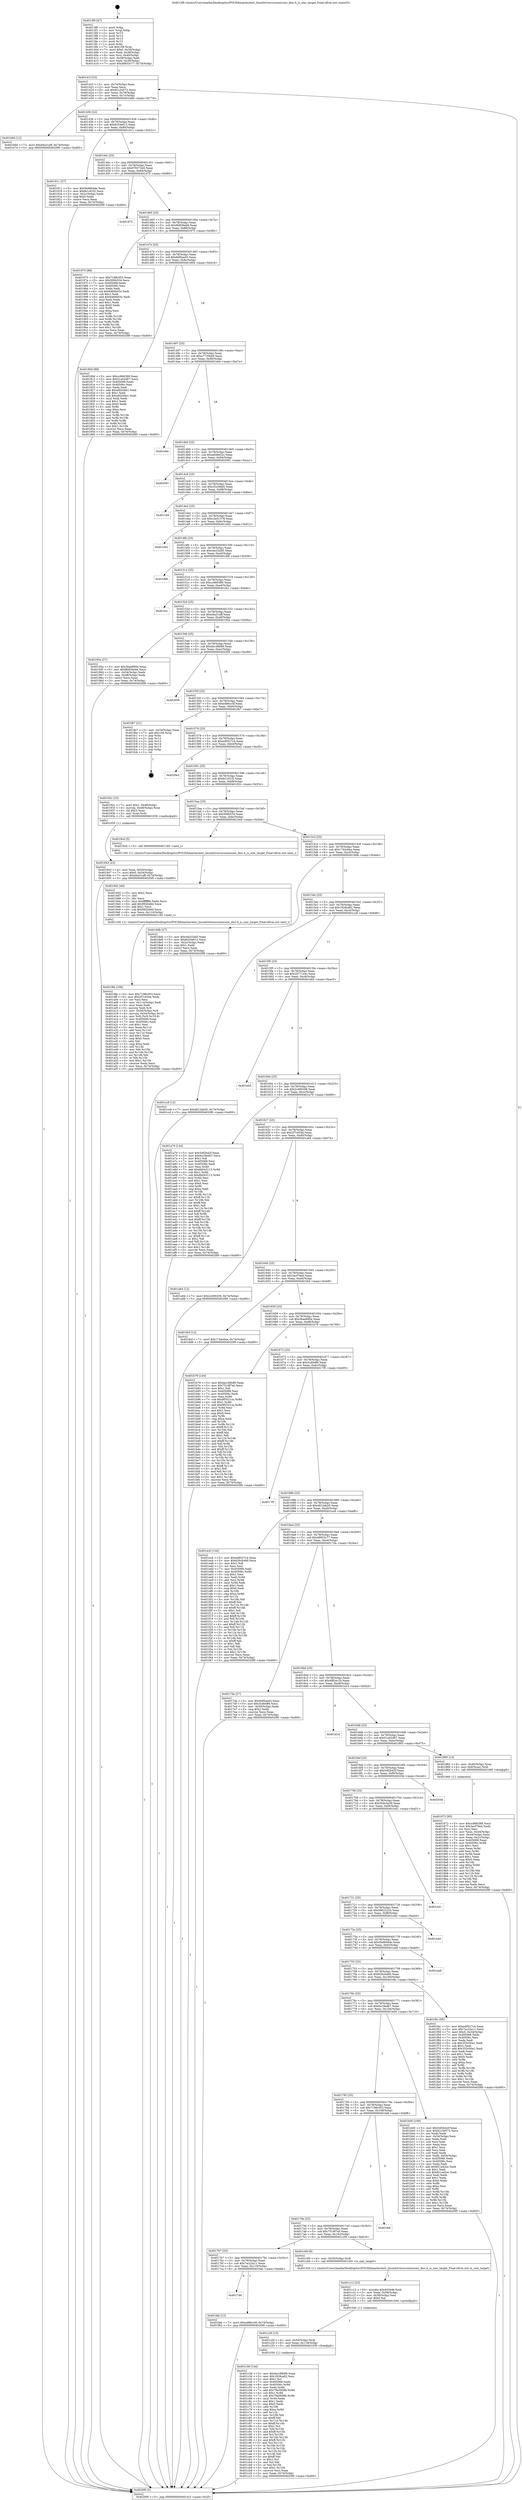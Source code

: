 digraph "0x4013f0" {
  label = "0x4013f0 (/mnt/c/Users/mathe/Desktop/tcc/POCII/binaries/extr_linuxdriversscsisnicsnic_disc.h_is_snic_target_Final-ollvm.out::main(0))"
  labelloc = "t"
  node[shape=record]

  Entry [label="",width=0.3,height=0.3,shape=circle,fillcolor=black,style=filled]
  "0x40141f" [label="{
     0x40141f [23]\l
     | [instrs]\l
     &nbsp;&nbsp;0x40141f \<+3\>: mov -0x74(%rbp),%eax\l
     &nbsp;&nbsp;0x401422 \<+2\>: mov %eax,%ecx\l
     &nbsp;&nbsp;0x401424 \<+6\>: sub $0x81c3d572,%ecx\l
     &nbsp;&nbsp;0x40142a \<+3\>: mov %eax,-0x78(%rbp)\l
     &nbsp;&nbsp;0x40142d \<+3\>: mov %ecx,-0x7c(%rbp)\l
     &nbsp;&nbsp;0x401430 \<+6\>: je 0000000000401b6d \<main+0x77d\>\l
  }"]
  "0x401b6d" [label="{
     0x401b6d [12]\l
     | [instrs]\l
     &nbsp;&nbsp;0x401b6d \<+7\>: movl $0xd4a31aff,-0x74(%rbp)\l
     &nbsp;&nbsp;0x401b74 \<+5\>: jmp 00000000004020f0 \<main+0xd00\>\l
  }"]
  "0x401436" [label="{
     0x401436 [22]\l
     | [instrs]\l
     &nbsp;&nbsp;0x401436 \<+5\>: jmp 000000000040143b \<main+0x4b\>\l
     &nbsp;&nbsp;0x40143b \<+3\>: mov -0x78(%rbp),%eax\l
     &nbsp;&nbsp;0x40143e \<+5\>: sub $0x8c53e613,%eax\l
     &nbsp;&nbsp;0x401443 \<+3\>: mov %eax,-0x80(%rbp)\l
     &nbsp;&nbsp;0x401446 \<+6\>: je 0000000000401911 \<main+0x521\>\l
  }"]
  Exit [label="",width=0.3,height=0.3,shape=circle,fillcolor=black,style=filled,peripheries=2]
  "0x401911" [label="{
     0x401911 [27]\l
     | [instrs]\l
     &nbsp;&nbsp;0x401911 \<+5\>: mov $0x5bd664de,%eax\l
     &nbsp;&nbsp;0x401916 \<+5\>: mov $0xfe1c91f2,%ecx\l
     &nbsp;&nbsp;0x40191b \<+3\>: mov -0x2c(%rbp),%edx\l
     &nbsp;&nbsp;0x40191e \<+3\>: cmp $0x0,%edx\l
     &nbsp;&nbsp;0x401921 \<+3\>: cmove %ecx,%eax\l
     &nbsp;&nbsp;0x401924 \<+3\>: mov %eax,-0x74(%rbp)\l
     &nbsp;&nbsp;0x401927 \<+5\>: jmp 00000000004020f0 \<main+0xd00\>\l
  }"]
  "0x40144c" [label="{
     0x40144c [25]\l
     | [instrs]\l
     &nbsp;&nbsp;0x40144c \<+5\>: jmp 0000000000401451 \<main+0x61\>\l
     &nbsp;&nbsp;0x401451 \<+3\>: mov -0x78(%rbp),%eax\l
     &nbsp;&nbsp;0x401454 \<+5\>: sub $0x978372e0,%eax\l
     &nbsp;&nbsp;0x401459 \<+6\>: mov %eax,-0x84(%rbp)\l
     &nbsp;&nbsp;0x40145f \<+6\>: je 0000000000401d75 \<main+0x985\>\l
  }"]
  "0x4017d0" [label="{
     0x4017d0\l
  }", style=dashed]
  "0x401d75" [label="{
     0x401d75\l
  }", style=dashed]
  "0x401465" [label="{
     0x401465 [25]\l
     | [instrs]\l
     &nbsp;&nbsp;0x401465 \<+5\>: jmp 000000000040146a \<main+0x7a\>\l
     &nbsp;&nbsp;0x40146a \<+3\>: mov -0x78(%rbp),%eax\l
     &nbsp;&nbsp;0x40146d \<+5\>: sub $0x9b836eb6,%eax\l
     &nbsp;&nbsp;0x401472 \<+6\>: mov %eax,-0x88(%rbp)\l
     &nbsp;&nbsp;0x401478 \<+6\>: je 0000000000401975 \<main+0x585\>\l
  }"]
  "0x401fab" [label="{
     0x401fab [12]\l
     | [instrs]\l
     &nbsp;&nbsp;0x401fab \<+7\>: movl $0xed86cc0f,-0x74(%rbp)\l
     &nbsp;&nbsp;0x401fb2 \<+5\>: jmp 00000000004020f0 \<main+0xd00\>\l
  }"]
  "0x401975" [label="{
     0x401975 [88]\l
     | [instrs]\l
     &nbsp;&nbsp;0x401975 \<+5\>: mov $0x7198c053,%eax\l
     &nbsp;&nbsp;0x40197a \<+5\>: mov $0x506b534,%ecx\l
     &nbsp;&nbsp;0x40197f \<+7\>: mov 0x405068,%edx\l
     &nbsp;&nbsp;0x401986 \<+7\>: mov 0x40506c,%esi\l
     &nbsp;&nbsp;0x40198d \<+2\>: mov %edx,%edi\l
     &nbsp;&nbsp;0x40198f \<+6\>: sub $0x6484b03c,%edi\l
     &nbsp;&nbsp;0x401995 \<+3\>: sub $0x1,%edi\l
     &nbsp;&nbsp;0x401998 \<+6\>: add $0x6484b03c,%edi\l
     &nbsp;&nbsp;0x40199e \<+3\>: imul %edi,%edx\l
     &nbsp;&nbsp;0x4019a1 \<+3\>: and $0x1,%edx\l
     &nbsp;&nbsp;0x4019a4 \<+3\>: cmp $0x0,%edx\l
     &nbsp;&nbsp;0x4019a7 \<+4\>: sete %r8b\l
     &nbsp;&nbsp;0x4019ab \<+3\>: cmp $0xa,%esi\l
     &nbsp;&nbsp;0x4019ae \<+4\>: setl %r9b\l
     &nbsp;&nbsp;0x4019b2 \<+3\>: mov %r8b,%r10b\l
     &nbsp;&nbsp;0x4019b5 \<+3\>: and %r9b,%r10b\l
     &nbsp;&nbsp;0x4019b8 \<+3\>: xor %r9b,%r8b\l
     &nbsp;&nbsp;0x4019bb \<+3\>: or %r8b,%r10b\l
     &nbsp;&nbsp;0x4019be \<+4\>: test $0x1,%r10b\l
     &nbsp;&nbsp;0x4019c2 \<+3\>: cmovne %ecx,%eax\l
     &nbsp;&nbsp;0x4019c5 \<+3\>: mov %eax,-0x74(%rbp)\l
     &nbsp;&nbsp;0x4019c8 \<+5\>: jmp 00000000004020f0 \<main+0xd00\>\l
  }"]
  "0x40147e" [label="{
     0x40147e [25]\l
     | [instrs]\l
     &nbsp;&nbsp;0x40147e \<+5\>: jmp 0000000000401483 \<main+0x93\>\l
     &nbsp;&nbsp;0x401483 \<+3\>: mov -0x78(%rbp),%eax\l
     &nbsp;&nbsp;0x401486 \<+5\>: sub $0x9df5aed3,%eax\l
     &nbsp;&nbsp;0x40148b \<+6\>: mov %eax,-0x8c(%rbp)\l
     &nbsp;&nbsp;0x401491 \<+6\>: je 000000000040180d \<main+0x41d\>\l
  }"]
  "0x401c38" [label="{
     0x401c38 [144]\l
     | [instrs]\l
     &nbsp;&nbsp;0x401c38 \<+5\>: mov $0xda1d9b89,%eax\l
     &nbsp;&nbsp;0x401c3d \<+5\>: mov $0x1928ca62,%esi\l
     &nbsp;&nbsp;0x401c42 \<+2\>: mov $0x1,%cl\l
     &nbsp;&nbsp;0x401c44 \<+7\>: mov 0x405068,%edx\l
     &nbsp;&nbsp;0x401c4b \<+8\>: mov 0x40506c,%r8d\l
     &nbsp;&nbsp;0x401c53 \<+3\>: mov %edx,%r9d\l
     &nbsp;&nbsp;0x401c56 \<+7\>: add $0x79a5858b,%r9d\l
     &nbsp;&nbsp;0x401c5d \<+4\>: sub $0x1,%r9d\l
     &nbsp;&nbsp;0x401c61 \<+7\>: sub $0x79a5858b,%r9d\l
     &nbsp;&nbsp;0x401c68 \<+4\>: imul %r9d,%edx\l
     &nbsp;&nbsp;0x401c6c \<+3\>: and $0x1,%edx\l
     &nbsp;&nbsp;0x401c6f \<+3\>: cmp $0x0,%edx\l
     &nbsp;&nbsp;0x401c72 \<+4\>: sete %r10b\l
     &nbsp;&nbsp;0x401c76 \<+4\>: cmp $0xa,%r8d\l
     &nbsp;&nbsp;0x401c7a \<+4\>: setl %r11b\l
     &nbsp;&nbsp;0x401c7e \<+3\>: mov %r10b,%bl\l
     &nbsp;&nbsp;0x401c81 \<+3\>: xor $0xff,%bl\l
     &nbsp;&nbsp;0x401c84 \<+3\>: mov %r11b,%r14b\l
     &nbsp;&nbsp;0x401c87 \<+4\>: xor $0xff,%r14b\l
     &nbsp;&nbsp;0x401c8b \<+3\>: xor $0x1,%cl\l
     &nbsp;&nbsp;0x401c8e \<+3\>: mov %bl,%r15b\l
     &nbsp;&nbsp;0x401c91 \<+4\>: and $0xff,%r15b\l
     &nbsp;&nbsp;0x401c95 \<+3\>: and %cl,%r10b\l
     &nbsp;&nbsp;0x401c98 \<+3\>: mov %r14b,%r12b\l
     &nbsp;&nbsp;0x401c9b \<+4\>: and $0xff,%r12b\l
     &nbsp;&nbsp;0x401c9f \<+3\>: and %cl,%r11b\l
     &nbsp;&nbsp;0x401ca2 \<+3\>: or %r10b,%r15b\l
     &nbsp;&nbsp;0x401ca5 \<+3\>: or %r11b,%r12b\l
     &nbsp;&nbsp;0x401ca8 \<+3\>: xor %r12b,%r15b\l
     &nbsp;&nbsp;0x401cab \<+3\>: or %r14b,%bl\l
     &nbsp;&nbsp;0x401cae \<+3\>: xor $0xff,%bl\l
     &nbsp;&nbsp;0x401cb1 \<+3\>: or $0x1,%cl\l
     &nbsp;&nbsp;0x401cb4 \<+2\>: and %cl,%bl\l
     &nbsp;&nbsp;0x401cb6 \<+3\>: or %bl,%r15b\l
     &nbsp;&nbsp;0x401cb9 \<+4\>: test $0x1,%r15b\l
     &nbsp;&nbsp;0x401cbd \<+3\>: cmovne %esi,%eax\l
     &nbsp;&nbsp;0x401cc0 \<+3\>: mov %eax,-0x74(%rbp)\l
     &nbsp;&nbsp;0x401cc3 \<+5\>: jmp 00000000004020f0 \<main+0xd00\>\l
  }"]
  "0x40180d" [label="{
     0x40180d [88]\l
     | [instrs]\l
     &nbsp;&nbsp;0x40180d \<+5\>: mov $0xcc866389,%eax\l
     &nbsp;&nbsp;0x401812 \<+5\>: mov $0x51a02d67,%ecx\l
     &nbsp;&nbsp;0x401817 \<+7\>: mov 0x405068,%edx\l
     &nbsp;&nbsp;0x40181e \<+7\>: mov 0x40506c,%esi\l
     &nbsp;&nbsp;0x401825 \<+2\>: mov %edx,%edi\l
     &nbsp;&nbsp;0x401827 \<+6\>: add $0xefd2d4b1,%edi\l
     &nbsp;&nbsp;0x40182d \<+3\>: sub $0x1,%edi\l
     &nbsp;&nbsp;0x401830 \<+6\>: sub $0xefd2d4b1,%edi\l
     &nbsp;&nbsp;0x401836 \<+3\>: imul %edi,%edx\l
     &nbsp;&nbsp;0x401839 \<+3\>: and $0x1,%edx\l
     &nbsp;&nbsp;0x40183c \<+3\>: cmp $0x0,%edx\l
     &nbsp;&nbsp;0x40183f \<+4\>: sete %r8b\l
     &nbsp;&nbsp;0x401843 \<+3\>: cmp $0xa,%esi\l
     &nbsp;&nbsp;0x401846 \<+4\>: setl %r9b\l
     &nbsp;&nbsp;0x40184a \<+3\>: mov %r8b,%r10b\l
     &nbsp;&nbsp;0x40184d \<+3\>: and %r9b,%r10b\l
     &nbsp;&nbsp;0x401850 \<+3\>: xor %r9b,%r8b\l
     &nbsp;&nbsp;0x401853 \<+3\>: or %r8b,%r10b\l
     &nbsp;&nbsp;0x401856 \<+4\>: test $0x1,%r10b\l
     &nbsp;&nbsp;0x40185a \<+3\>: cmovne %ecx,%eax\l
     &nbsp;&nbsp;0x40185d \<+3\>: mov %eax,-0x74(%rbp)\l
     &nbsp;&nbsp;0x401860 \<+5\>: jmp 00000000004020f0 \<main+0xd00\>\l
  }"]
  "0x401497" [label="{
     0x401497 [25]\l
     | [instrs]\l
     &nbsp;&nbsp;0x401497 \<+5\>: jmp 000000000040149c \<main+0xac\>\l
     &nbsp;&nbsp;0x40149c \<+3\>: mov -0x78(%rbp),%eax\l
     &nbsp;&nbsp;0x40149f \<+5\>: sub $0xa7735be9,%eax\l
     &nbsp;&nbsp;0x4014a4 \<+6\>: mov %eax,-0x90(%rbp)\l
     &nbsp;&nbsp;0x4014aa \<+6\>: je 0000000000401e6e \<main+0xa7e\>\l
  }"]
  "0x401c29" [label="{
     0x401c29 [15]\l
     | [instrs]\l
     &nbsp;&nbsp;0x401c29 \<+4\>: mov -0x50(%rbp),%rdi\l
     &nbsp;&nbsp;0x401c2d \<+6\>: mov %eax,-0x118(%rbp)\l
     &nbsp;&nbsp;0x401c33 \<+5\>: call 0000000000401030 \<free@plt\>\l
     | [calls]\l
     &nbsp;&nbsp;0x401030 \{1\} (unknown)\l
  }"]
  "0x401e6e" [label="{
     0x401e6e\l
  }", style=dashed]
  "0x4014b0" [label="{
     0x4014b0 [25]\l
     | [instrs]\l
     &nbsp;&nbsp;0x4014b0 \<+5\>: jmp 00000000004014b5 \<main+0xc5\>\l
     &nbsp;&nbsp;0x4014b5 \<+3\>: mov -0x78(%rbp),%eax\l
     &nbsp;&nbsp;0x4014b8 \<+5\>: sub $0xa848e52c,%eax\l
     &nbsp;&nbsp;0x4014bd \<+6\>: mov %eax,-0x94(%rbp)\l
     &nbsp;&nbsp;0x4014c3 \<+6\>: je 0000000000402091 \<main+0xca1\>\l
  }"]
  "0x401c12" [label="{
     0x401c12 [23]\l
     | [instrs]\l
     &nbsp;&nbsp;0x401c12 \<+10\>: movabs $0x4030d6,%rdi\l
     &nbsp;&nbsp;0x401c1c \<+3\>: mov %eax,-0x58(%rbp)\l
     &nbsp;&nbsp;0x401c1f \<+3\>: mov -0x58(%rbp),%esi\l
     &nbsp;&nbsp;0x401c22 \<+2\>: mov $0x0,%al\l
     &nbsp;&nbsp;0x401c24 \<+5\>: call 0000000000401040 \<printf@plt\>\l
     | [calls]\l
     &nbsp;&nbsp;0x401040 \{1\} (unknown)\l
  }"]
  "0x402091" [label="{
     0x402091\l
  }", style=dashed]
  "0x4014c9" [label="{
     0x4014c9 [25]\l
     | [instrs]\l
     &nbsp;&nbsp;0x4014c9 \<+5\>: jmp 00000000004014ce \<main+0xde\>\l
     &nbsp;&nbsp;0x4014ce \<+3\>: mov -0x78(%rbp),%eax\l
     &nbsp;&nbsp;0x4014d1 \<+5\>: sub $0xc02c9dd5,%eax\l
     &nbsp;&nbsp;0x4014d6 \<+6\>: mov %eax,-0x98(%rbp)\l
     &nbsp;&nbsp;0x4014dc \<+6\>: je 0000000000401cd4 \<main+0x8e4\>\l
  }"]
  "0x4017b7" [label="{
     0x4017b7 [25]\l
     | [instrs]\l
     &nbsp;&nbsp;0x4017b7 \<+5\>: jmp 00000000004017bc \<main+0x3cc\>\l
     &nbsp;&nbsp;0x4017bc \<+3\>: mov -0x78(%rbp),%eax\l
     &nbsp;&nbsp;0x4017bf \<+5\>: sub $0x7ac22a11,%eax\l
     &nbsp;&nbsp;0x4017c4 \<+6\>: mov %eax,-0x110(%rbp)\l
     &nbsp;&nbsp;0x4017ca \<+6\>: je 0000000000401fab \<main+0xbbb\>\l
  }"]
  "0x401cd4" [label="{
     0x401cd4\l
  }", style=dashed]
  "0x4014e2" [label="{
     0x4014e2 [25]\l
     | [instrs]\l
     &nbsp;&nbsp;0x4014e2 \<+5\>: jmp 00000000004014e7 \<main+0xf7\>\l
     &nbsp;&nbsp;0x4014e7 \<+3\>: mov -0x78(%rbp),%eax\l
     &nbsp;&nbsp;0x4014ea \<+5\>: sub $0xc2e01378,%eax\l
     &nbsp;&nbsp;0x4014ef \<+6\>: mov %eax,-0x9c(%rbp)\l
     &nbsp;&nbsp;0x4014f5 \<+6\>: je 0000000000401d02 \<main+0x912\>\l
  }"]
  "0x401c09" [label="{
     0x401c09 [9]\l
     | [instrs]\l
     &nbsp;&nbsp;0x401c09 \<+4\>: mov -0x50(%rbp),%rdi\l
     &nbsp;&nbsp;0x401c0d \<+5\>: call 00000000004013c0 \<is_snic_target\>\l
     | [calls]\l
     &nbsp;&nbsp;0x4013c0 \{1\} (/mnt/c/Users/mathe/Desktop/tcc/POCII/binaries/extr_linuxdriversscsisnicsnic_disc.h_is_snic_target_Final-ollvm.out::is_snic_target)\l
  }"]
  "0x401d02" [label="{
     0x401d02\l
  }", style=dashed]
  "0x4014fb" [label="{
     0x4014fb [25]\l
     | [instrs]\l
     &nbsp;&nbsp;0x4014fb \<+5\>: jmp 0000000000401500 \<main+0x110\>\l
     &nbsp;&nbsp;0x401500 \<+3\>: mov -0x78(%rbp),%eax\l
     &nbsp;&nbsp;0x401503 \<+5\>: sub $0xcbe32dd5,%eax\l
     &nbsp;&nbsp;0x401508 \<+6\>: mov %eax,-0xa0(%rbp)\l
     &nbsp;&nbsp;0x40150e \<+6\>: je 00000000004018f6 \<main+0x506\>\l
  }"]
  "0x40179e" [label="{
     0x40179e [25]\l
     | [instrs]\l
     &nbsp;&nbsp;0x40179e \<+5\>: jmp 00000000004017a3 \<main+0x3b3\>\l
     &nbsp;&nbsp;0x4017a3 \<+3\>: mov -0x78(%rbp),%eax\l
     &nbsp;&nbsp;0x4017a6 \<+5\>: sub $0x7519f7a0,%eax\l
     &nbsp;&nbsp;0x4017ab \<+6\>: mov %eax,-0x10c(%rbp)\l
     &nbsp;&nbsp;0x4017b1 \<+6\>: je 0000000000401c09 \<main+0x819\>\l
  }"]
  "0x4018f6" [label="{
     0x4018f6\l
  }", style=dashed]
  "0x401514" [label="{
     0x401514 [25]\l
     | [instrs]\l
     &nbsp;&nbsp;0x401514 \<+5\>: jmp 0000000000401519 \<main+0x129\>\l
     &nbsp;&nbsp;0x401519 \<+3\>: mov -0x78(%rbp),%eax\l
     &nbsp;&nbsp;0x40151c \<+5\>: sub $0xcc866389,%eax\l
     &nbsp;&nbsp;0x401521 \<+6\>: mov %eax,-0xa4(%rbp)\l
     &nbsp;&nbsp;0x401527 \<+6\>: je 0000000000401fcc \<main+0xbdc\>\l
  }"]
  "0x401fe8" [label="{
     0x401fe8\l
  }", style=dashed]
  "0x401fcc" [label="{
     0x401fcc\l
  }", style=dashed]
  "0x40152d" [label="{
     0x40152d [25]\l
     | [instrs]\l
     &nbsp;&nbsp;0x40152d \<+5\>: jmp 0000000000401532 \<main+0x142\>\l
     &nbsp;&nbsp;0x401532 \<+3\>: mov -0x78(%rbp),%eax\l
     &nbsp;&nbsp;0x401535 \<+5\>: sub $0xd4a31aff,%eax\l
     &nbsp;&nbsp;0x40153a \<+6\>: mov %eax,-0xa8(%rbp)\l
     &nbsp;&nbsp;0x401540 \<+6\>: je 000000000040195a \<main+0x56a\>\l
  }"]
  "0x401785" [label="{
     0x401785 [25]\l
     | [instrs]\l
     &nbsp;&nbsp;0x401785 \<+5\>: jmp 000000000040178a \<main+0x39a\>\l
     &nbsp;&nbsp;0x40178a \<+3\>: mov -0x78(%rbp),%eax\l
     &nbsp;&nbsp;0x40178d \<+5\>: sub $0x7198c053,%eax\l
     &nbsp;&nbsp;0x401792 \<+6\>: mov %eax,-0x108(%rbp)\l
     &nbsp;&nbsp;0x401798 \<+6\>: je 0000000000401fe8 \<main+0xbf8\>\l
  }"]
  "0x40195a" [label="{
     0x40195a [27]\l
     | [instrs]\l
     &nbsp;&nbsp;0x40195a \<+5\>: mov $0x3bae890e,%eax\l
     &nbsp;&nbsp;0x40195f \<+5\>: mov $0x9b836eb6,%ecx\l
     &nbsp;&nbsp;0x401964 \<+3\>: mov -0x54(%rbp),%edx\l
     &nbsp;&nbsp;0x401967 \<+3\>: cmp -0x48(%rbp),%edx\l
     &nbsp;&nbsp;0x40196a \<+3\>: cmovl %ecx,%eax\l
     &nbsp;&nbsp;0x40196d \<+3\>: mov %eax,-0x74(%rbp)\l
     &nbsp;&nbsp;0x401970 \<+5\>: jmp 00000000004020f0 \<main+0xd00\>\l
  }"]
  "0x401546" [label="{
     0x401546 [25]\l
     | [instrs]\l
     &nbsp;&nbsp;0x401546 \<+5\>: jmp 000000000040154b \<main+0x15b\>\l
     &nbsp;&nbsp;0x40154b \<+3\>: mov -0x78(%rbp),%eax\l
     &nbsp;&nbsp;0x40154e \<+5\>: sub $0xda1d9b89,%eax\l
     &nbsp;&nbsp;0x401553 \<+6\>: mov %eax,-0xac(%rbp)\l
     &nbsp;&nbsp;0x401559 \<+6\>: je 0000000000402056 \<main+0xc66\>\l
  }"]
  "0x401b00" [label="{
     0x401b00 [109]\l
     | [instrs]\l
     &nbsp;&nbsp;0x401b00 \<+5\>: mov $0x54f2b42f,%eax\l
     &nbsp;&nbsp;0x401b05 \<+5\>: mov $0x81c3d572,%ecx\l
     &nbsp;&nbsp;0x401b0a \<+2\>: xor %edx,%edx\l
     &nbsp;&nbsp;0x401b0c \<+3\>: mov -0x54(%rbp),%esi\l
     &nbsp;&nbsp;0x401b0f \<+2\>: mov %edx,%edi\l
     &nbsp;&nbsp;0x401b11 \<+2\>: sub %esi,%edi\l
     &nbsp;&nbsp;0x401b13 \<+2\>: mov %edx,%esi\l
     &nbsp;&nbsp;0x401b15 \<+3\>: sub $0x1,%esi\l
     &nbsp;&nbsp;0x401b18 \<+2\>: add %esi,%edi\l
     &nbsp;&nbsp;0x401b1a \<+2\>: sub %edi,%edx\l
     &nbsp;&nbsp;0x401b1c \<+3\>: mov %edx,-0x54(%rbp)\l
     &nbsp;&nbsp;0x401b1f \<+7\>: mov 0x405068,%edx\l
     &nbsp;&nbsp;0x401b26 \<+7\>: mov 0x40506c,%esi\l
     &nbsp;&nbsp;0x401b2d \<+2\>: mov %edx,%edi\l
     &nbsp;&nbsp;0x401b2f \<+6\>: add $0x821a42ec,%edi\l
     &nbsp;&nbsp;0x401b35 \<+3\>: sub $0x1,%edi\l
     &nbsp;&nbsp;0x401b38 \<+6\>: sub $0x821a42ec,%edi\l
     &nbsp;&nbsp;0x401b3e \<+3\>: imul %edi,%edx\l
     &nbsp;&nbsp;0x401b41 \<+3\>: and $0x1,%edx\l
     &nbsp;&nbsp;0x401b44 \<+3\>: cmp $0x0,%edx\l
     &nbsp;&nbsp;0x401b47 \<+4\>: sete %r8b\l
     &nbsp;&nbsp;0x401b4b \<+3\>: cmp $0xa,%esi\l
     &nbsp;&nbsp;0x401b4e \<+4\>: setl %r9b\l
     &nbsp;&nbsp;0x401b52 \<+3\>: mov %r8b,%r10b\l
     &nbsp;&nbsp;0x401b55 \<+3\>: and %r9b,%r10b\l
     &nbsp;&nbsp;0x401b58 \<+3\>: xor %r9b,%r8b\l
     &nbsp;&nbsp;0x401b5b \<+3\>: or %r8b,%r10b\l
     &nbsp;&nbsp;0x401b5e \<+4\>: test $0x1,%r10b\l
     &nbsp;&nbsp;0x401b62 \<+3\>: cmovne %ecx,%eax\l
     &nbsp;&nbsp;0x401b65 \<+3\>: mov %eax,-0x74(%rbp)\l
     &nbsp;&nbsp;0x401b68 \<+5\>: jmp 00000000004020f0 \<main+0xd00\>\l
  }"]
  "0x402056" [label="{
     0x402056\l
  }", style=dashed]
  "0x40155f" [label="{
     0x40155f [25]\l
     | [instrs]\l
     &nbsp;&nbsp;0x40155f \<+5\>: jmp 0000000000401564 \<main+0x174\>\l
     &nbsp;&nbsp;0x401564 \<+3\>: mov -0x78(%rbp),%eax\l
     &nbsp;&nbsp;0x401567 \<+5\>: sub $0xed86cc0f,%eax\l
     &nbsp;&nbsp;0x40156c \<+6\>: mov %eax,-0xb0(%rbp)\l
     &nbsp;&nbsp;0x401572 \<+6\>: je 0000000000401fb7 \<main+0xbc7\>\l
  }"]
  "0x40176c" [label="{
     0x40176c [25]\l
     | [instrs]\l
     &nbsp;&nbsp;0x40176c \<+5\>: jmp 0000000000401771 \<main+0x381\>\l
     &nbsp;&nbsp;0x401771 \<+3\>: mov -0x78(%rbp),%eax\l
     &nbsp;&nbsp;0x401774 \<+5\>: sub $0x6a19edb7,%eax\l
     &nbsp;&nbsp;0x401779 \<+6\>: mov %eax,-0x104(%rbp)\l
     &nbsp;&nbsp;0x40177f \<+6\>: je 0000000000401b00 \<main+0x710\>\l
  }"]
  "0x401fb7" [label="{
     0x401fb7 [21]\l
     | [instrs]\l
     &nbsp;&nbsp;0x401fb7 \<+3\>: mov -0x34(%rbp),%eax\l
     &nbsp;&nbsp;0x401fba \<+7\>: add $0x108,%rsp\l
     &nbsp;&nbsp;0x401fc1 \<+1\>: pop %rbx\l
     &nbsp;&nbsp;0x401fc2 \<+2\>: pop %r12\l
     &nbsp;&nbsp;0x401fc4 \<+2\>: pop %r13\l
     &nbsp;&nbsp;0x401fc6 \<+2\>: pop %r14\l
     &nbsp;&nbsp;0x401fc8 \<+2\>: pop %r15\l
     &nbsp;&nbsp;0x401fca \<+1\>: pop %rbp\l
     &nbsp;&nbsp;0x401fcb \<+1\>: ret\l
  }"]
  "0x401578" [label="{
     0x401578 [25]\l
     | [instrs]\l
     &nbsp;&nbsp;0x401578 \<+5\>: jmp 000000000040157d \<main+0x18d\>\l
     &nbsp;&nbsp;0x40157d \<+3\>: mov -0x78(%rbp),%eax\l
     &nbsp;&nbsp;0x401580 \<+5\>: sub $0xed9527c4,%eax\l
     &nbsp;&nbsp;0x401585 \<+6\>: mov %eax,-0xb4(%rbp)\l
     &nbsp;&nbsp;0x40158b \<+6\>: je 00000000004020e2 \<main+0xcf2\>\l
  }"]
  "0x401f4c" [label="{
     0x401f4c [95]\l
     | [instrs]\l
     &nbsp;&nbsp;0x401f4c \<+5\>: mov $0xed9527c4,%eax\l
     &nbsp;&nbsp;0x401f51 \<+5\>: mov $0x7ac22a11,%ecx\l
     &nbsp;&nbsp;0x401f56 \<+7\>: movl $0x0,-0x34(%rbp)\l
     &nbsp;&nbsp;0x401f5d \<+7\>: mov 0x405068,%edx\l
     &nbsp;&nbsp;0x401f64 \<+7\>: mov 0x40506c,%esi\l
     &nbsp;&nbsp;0x401f6b \<+2\>: mov %edx,%edi\l
     &nbsp;&nbsp;0x401f6d \<+6\>: sub $0x353c00a1,%edi\l
     &nbsp;&nbsp;0x401f73 \<+3\>: sub $0x1,%edi\l
     &nbsp;&nbsp;0x401f76 \<+6\>: add $0x353c00a1,%edi\l
     &nbsp;&nbsp;0x401f7c \<+3\>: imul %edi,%edx\l
     &nbsp;&nbsp;0x401f7f \<+3\>: and $0x1,%edx\l
     &nbsp;&nbsp;0x401f82 \<+3\>: cmp $0x0,%edx\l
     &nbsp;&nbsp;0x401f85 \<+4\>: sete %r8b\l
     &nbsp;&nbsp;0x401f89 \<+3\>: cmp $0xa,%esi\l
     &nbsp;&nbsp;0x401f8c \<+4\>: setl %r9b\l
     &nbsp;&nbsp;0x401f90 \<+3\>: mov %r8b,%r10b\l
     &nbsp;&nbsp;0x401f93 \<+3\>: and %r9b,%r10b\l
     &nbsp;&nbsp;0x401f96 \<+3\>: xor %r9b,%r8b\l
     &nbsp;&nbsp;0x401f99 \<+3\>: or %r8b,%r10b\l
     &nbsp;&nbsp;0x401f9c \<+4\>: test $0x1,%r10b\l
     &nbsp;&nbsp;0x401fa0 \<+3\>: cmovne %ecx,%eax\l
     &nbsp;&nbsp;0x401fa3 \<+3\>: mov %eax,-0x74(%rbp)\l
     &nbsp;&nbsp;0x401fa6 \<+5\>: jmp 00000000004020f0 \<main+0xd00\>\l
  }"]
  "0x4020e2" [label="{
     0x4020e2\l
  }", style=dashed]
  "0x401591" [label="{
     0x401591 [25]\l
     | [instrs]\l
     &nbsp;&nbsp;0x401591 \<+5\>: jmp 0000000000401596 \<main+0x1a6\>\l
     &nbsp;&nbsp;0x401596 \<+3\>: mov -0x78(%rbp),%eax\l
     &nbsp;&nbsp;0x401599 \<+5\>: sub $0xfe1c91f2,%eax\l
     &nbsp;&nbsp;0x40159e \<+6\>: mov %eax,-0xb8(%rbp)\l
     &nbsp;&nbsp;0x4015a4 \<+6\>: je 000000000040192c \<main+0x53c\>\l
  }"]
  "0x401753" [label="{
     0x401753 [25]\l
     | [instrs]\l
     &nbsp;&nbsp;0x401753 \<+5\>: jmp 0000000000401758 \<main+0x368\>\l
     &nbsp;&nbsp;0x401758 \<+3\>: mov -0x78(%rbp),%eax\l
     &nbsp;&nbsp;0x40175b \<+5\>: sub $0x626cb490,%eax\l
     &nbsp;&nbsp;0x401760 \<+6\>: mov %eax,-0x100(%rbp)\l
     &nbsp;&nbsp;0x401766 \<+6\>: je 0000000000401f4c \<main+0xb5c\>\l
  }"]
  "0x40192c" [label="{
     0x40192c [23]\l
     | [instrs]\l
     &nbsp;&nbsp;0x40192c \<+7\>: movl $0x1,-0x48(%rbp)\l
     &nbsp;&nbsp;0x401933 \<+4\>: movslq -0x48(%rbp),%rax\l
     &nbsp;&nbsp;0x401937 \<+4\>: shl $0x3,%rax\l
     &nbsp;&nbsp;0x40193b \<+3\>: mov %rax,%rdi\l
     &nbsp;&nbsp;0x40193e \<+5\>: call 0000000000401050 \<malloc@plt\>\l
     | [calls]\l
     &nbsp;&nbsp;0x401050 \{1\} (unknown)\l
  }"]
  "0x4015aa" [label="{
     0x4015aa [25]\l
     | [instrs]\l
     &nbsp;&nbsp;0x4015aa \<+5\>: jmp 00000000004015af \<main+0x1bf\>\l
     &nbsp;&nbsp;0x4015af \<+3\>: mov -0x78(%rbp),%eax\l
     &nbsp;&nbsp;0x4015b2 \<+5\>: sub $0x506b534,%eax\l
     &nbsp;&nbsp;0x4015b7 \<+6\>: mov %eax,-0xbc(%rbp)\l
     &nbsp;&nbsp;0x4015bd \<+6\>: je 00000000004019cd \<main+0x5dd\>\l
  }"]
  "0x401ea9" [label="{
     0x401ea9\l
  }", style=dashed]
  "0x4019cd" [label="{
     0x4019cd [5]\l
     | [instrs]\l
     &nbsp;&nbsp;0x4019cd \<+5\>: call 0000000000401160 \<next_i\>\l
     | [calls]\l
     &nbsp;&nbsp;0x401160 \{1\} (/mnt/c/Users/mathe/Desktop/tcc/POCII/binaries/extr_linuxdriversscsisnicsnic_disc.h_is_snic_target_Final-ollvm.out::next_i)\l
  }"]
  "0x4015c3" [label="{
     0x4015c3 [25]\l
     | [instrs]\l
     &nbsp;&nbsp;0x4015c3 \<+5\>: jmp 00000000004015c8 \<main+0x1d8\>\l
     &nbsp;&nbsp;0x4015c8 \<+3\>: mov -0x78(%rbp),%eax\l
     &nbsp;&nbsp;0x4015cb \<+5\>: sub $0x1744c6ea,%eax\l
     &nbsp;&nbsp;0x4015d0 \<+6\>: mov %eax,-0xc0(%rbp)\l
     &nbsp;&nbsp;0x4015d6 \<+6\>: je 00000000004018db \<main+0x4eb\>\l
  }"]
  "0x40173a" [label="{
     0x40173a [25]\l
     | [instrs]\l
     &nbsp;&nbsp;0x40173a \<+5\>: jmp 000000000040173f \<main+0x34f\>\l
     &nbsp;&nbsp;0x40173f \<+3\>: mov -0x78(%rbp),%eax\l
     &nbsp;&nbsp;0x401742 \<+5\>: sub $0x5bd664de,%eax\l
     &nbsp;&nbsp;0x401747 \<+6\>: mov %eax,-0xfc(%rbp)\l
     &nbsp;&nbsp;0x40174d \<+6\>: je 0000000000401ea9 \<main+0xab9\>\l
  }"]
  "0x4018db" [label="{
     0x4018db [27]\l
     | [instrs]\l
     &nbsp;&nbsp;0x4018db \<+5\>: mov $0xcbe32dd5,%eax\l
     &nbsp;&nbsp;0x4018e0 \<+5\>: mov $0x8c53e613,%ecx\l
     &nbsp;&nbsp;0x4018e5 \<+3\>: mov -0x2c(%rbp),%edx\l
     &nbsp;&nbsp;0x4018e8 \<+3\>: cmp $0x1,%edx\l
     &nbsp;&nbsp;0x4018eb \<+3\>: cmovl %ecx,%eax\l
     &nbsp;&nbsp;0x4018ee \<+3\>: mov %eax,-0x74(%rbp)\l
     &nbsp;&nbsp;0x4018f1 \<+5\>: jmp 00000000004020f0 \<main+0xd00\>\l
  }"]
  "0x4015dc" [label="{
     0x4015dc [25]\l
     | [instrs]\l
     &nbsp;&nbsp;0x4015dc \<+5\>: jmp 00000000004015e1 \<main+0x1f1\>\l
     &nbsp;&nbsp;0x4015e1 \<+3\>: mov -0x78(%rbp),%eax\l
     &nbsp;&nbsp;0x4015e4 \<+5\>: sub $0x1928ca62,%eax\l
     &nbsp;&nbsp;0x4015e9 \<+6\>: mov %eax,-0xc4(%rbp)\l
     &nbsp;&nbsp;0x4015ef \<+6\>: je 0000000000401cc8 \<main+0x8d8\>\l
  }"]
  "0x401e4d" [label="{
     0x401e4d\l
  }", style=dashed]
  "0x401cc8" [label="{
     0x401cc8 [12]\l
     | [instrs]\l
     &nbsp;&nbsp;0x401cc8 \<+7\>: movl $0x4812ab20,-0x74(%rbp)\l
     &nbsp;&nbsp;0x401ccf \<+5\>: jmp 00000000004020f0 \<main+0xd00\>\l
  }"]
  "0x4015f5" [label="{
     0x4015f5 [25]\l
     | [instrs]\l
     &nbsp;&nbsp;0x4015f5 \<+5\>: jmp 00000000004015fa \<main+0x20a\>\l
     &nbsp;&nbsp;0x4015fa \<+3\>: mov -0x78(%rbp),%eax\l
     &nbsp;&nbsp;0x4015fd \<+5\>: sub $0x20771e4c,%eax\l
     &nbsp;&nbsp;0x401602 \<+6\>: mov %eax,-0xc8(%rbp)\l
     &nbsp;&nbsp;0x401608 \<+6\>: je 0000000000401eb5 \<main+0xac5\>\l
  }"]
  "0x401721" [label="{
     0x401721 [25]\l
     | [instrs]\l
     &nbsp;&nbsp;0x401721 \<+5\>: jmp 0000000000401726 \<main+0x336\>\l
     &nbsp;&nbsp;0x401726 \<+3\>: mov -0x78(%rbp),%eax\l
     &nbsp;&nbsp;0x401729 \<+5\>: sub $0x58622224,%eax\l
     &nbsp;&nbsp;0x40172e \<+6\>: mov %eax,-0xf8(%rbp)\l
     &nbsp;&nbsp;0x401734 \<+6\>: je 0000000000401e4d \<main+0xa5d\>\l
  }"]
  "0x401eb5" [label="{
     0x401eb5\l
  }", style=dashed]
  "0x40160e" [label="{
     0x40160e [25]\l
     | [instrs]\l
     &nbsp;&nbsp;0x40160e \<+5\>: jmp 0000000000401613 \<main+0x223\>\l
     &nbsp;&nbsp;0x401613 \<+3\>: mov -0x78(%rbp),%eax\l
     &nbsp;&nbsp;0x401616 \<+5\>: sub $0x2c490206,%eax\l
     &nbsp;&nbsp;0x40161b \<+6\>: mov %eax,-0xcc(%rbp)\l
     &nbsp;&nbsp;0x401621 \<+6\>: je 0000000000401a70 \<main+0x680\>\l
  }"]
  "0x401e41" [label="{
     0x401e41\l
  }", style=dashed]
  "0x401a70" [label="{
     0x401a70 [144]\l
     | [instrs]\l
     &nbsp;&nbsp;0x401a70 \<+5\>: mov $0x54f2b42f,%eax\l
     &nbsp;&nbsp;0x401a75 \<+5\>: mov $0x6a19edb7,%ecx\l
     &nbsp;&nbsp;0x401a7a \<+2\>: mov $0x1,%dl\l
     &nbsp;&nbsp;0x401a7c \<+7\>: mov 0x405068,%esi\l
     &nbsp;&nbsp;0x401a83 \<+7\>: mov 0x40506c,%edi\l
     &nbsp;&nbsp;0x401a8a \<+3\>: mov %esi,%r8d\l
     &nbsp;&nbsp;0x401a8d \<+7\>: add $0x6b043113,%r8d\l
     &nbsp;&nbsp;0x401a94 \<+4\>: sub $0x1,%r8d\l
     &nbsp;&nbsp;0x401a98 \<+7\>: sub $0x6b043113,%r8d\l
     &nbsp;&nbsp;0x401a9f \<+4\>: imul %r8d,%esi\l
     &nbsp;&nbsp;0x401aa3 \<+3\>: and $0x1,%esi\l
     &nbsp;&nbsp;0x401aa6 \<+3\>: cmp $0x0,%esi\l
     &nbsp;&nbsp;0x401aa9 \<+4\>: sete %r9b\l
     &nbsp;&nbsp;0x401aad \<+3\>: cmp $0xa,%edi\l
     &nbsp;&nbsp;0x401ab0 \<+4\>: setl %r10b\l
     &nbsp;&nbsp;0x401ab4 \<+3\>: mov %r9b,%r11b\l
     &nbsp;&nbsp;0x401ab7 \<+4\>: xor $0xff,%r11b\l
     &nbsp;&nbsp;0x401abb \<+3\>: mov %r10b,%bl\l
     &nbsp;&nbsp;0x401abe \<+3\>: xor $0xff,%bl\l
     &nbsp;&nbsp;0x401ac1 \<+3\>: xor $0x1,%dl\l
     &nbsp;&nbsp;0x401ac4 \<+3\>: mov %r11b,%r14b\l
     &nbsp;&nbsp;0x401ac7 \<+4\>: and $0xff,%r14b\l
     &nbsp;&nbsp;0x401acb \<+3\>: and %dl,%r9b\l
     &nbsp;&nbsp;0x401ace \<+3\>: mov %bl,%r15b\l
     &nbsp;&nbsp;0x401ad1 \<+4\>: and $0xff,%r15b\l
     &nbsp;&nbsp;0x401ad5 \<+3\>: and %dl,%r10b\l
     &nbsp;&nbsp;0x401ad8 \<+3\>: or %r9b,%r14b\l
     &nbsp;&nbsp;0x401adb \<+3\>: or %r10b,%r15b\l
     &nbsp;&nbsp;0x401ade \<+3\>: xor %r15b,%r14b\l
     &nbsp;&nbsp;0x401ae1 \<+3\>: or %bl,%r11b\l
     &nbsp;&nbsp;0x401ae4 \<+4\>: xor $0xff,%r11b\l
     &nbsp;&nbsp;0x401ae8 \<+3\>: or $0x1,%dl\l
     &nbsp;&nbsp;0x401aeb \<+3\>: and %dl,%r11b\l
     &nbsp;&nbsp;0x401aee \<+3\>: or %r11b,%r14b\l
     &nbsp;&nbsp;0x401af1 \<+4\>: test $0x1,%r14b\l
     &nbsp;&nbsp;0x401af5 \<+3\>: cmovne %ecx,%eax\l
     &nbsp;&nbsp;0x401af8 \<+3\>: mov %eax,-0x74(%rbp)\l
     &nbsp;&nbsp;0x401afb \<+5\>: jmp 00000000004020f0 \<main+0xd00\>\l
  }"]
  "0x401627" [label="{
     0x401627 [25]\l
     | [instrs]\l
     &nbsp;&nbsp;0x401627 \<+5\>: jmp 000000000040162c \<main+0x23c\>\l
     &nbsp;&nbsp;0x40162c \<+3\>: mov -0x78(%rbp),%eax\l
     &nbsp;&nbsp;0x40162f \<+5\>: sub $0x2f7c4544,%eax\l
     &nbsp;&nbsp;0x401634 \<+6\>: mov %eax,-0xd0(%rbp)\l
     &nbsp;&nbsp;0x40163a \<+6\>: je 0000000000401a64 \<main+0x674\>\l
  }"]
  "0x401708" [label="{
     0x401708 [25]\l
     | [instrs]\l
     &nbsp;&nbsp;0x401708 \<+5\>: jmp 000000000040170d \<main+0x31d\>\l
     &nbsp;&nbsp;0x40170d \<+3\>: mov -0x78(%rbp),%eax\l
     &nbsp;&nbsp;0x401710 \<+5\>: sub $0x56dc4a29,%eax\l
     &nbsp;&nbsp;0x401715 \<+6\>: mov %eax,-0xf4(%rbp)\l
     &nbsp;&nbsp;0x40171b \<+6\>: je 0000000000401e41 \<main+0xa51\>\l
  }"]
  "0x401a64" [label="{
     0x401a64 [12]\l
     | [instrs]\l
     &nbsp;&nbsp;0x401a64 \<+7\>: movl $0x2c490206,-0x74(%rbp)\l
     &nbsp;&nbsp;0x401a6b \<+5\>: jmp 00000000004020f0 \<main+0xd00\>\l
  }"]
  "0x401640" [label="{
     0x401640 [25]\l
     | [instrs]\l
     &nbsp;&nbsp;0x401640 \<+5\>: jmp 0000000000401645 \<main+0x255\>\l
     &nbsp;&nbsp;0x401645 \<+3\>: mov -0x78(%rbp),%eax\l
     &nbsp;&nbsp;0x401648 \<+5\>: sub $0x3acf79ed,%eax\l
     &nbsp;&nbsp;0x40164d \<+6\>: mov %eax,-0xd4(%rbp)\l
     &nbsp;&nbsp;0x401653 \<+6\>: je 00000000004018cf \<main+0x4df\>\l
  }"]
  "0x40203d" [label="{
     0x40203d\l
  }", style=dashed]
  "0x4018cf" [label="{
     0x4018cf [12]\l
     | [instrs]\l
     &nbsp;&nbsp;0x4018cf \<+7\>: movl $0x1744c6ea,-0x74(%rbp)\l
     &nbsp;&nbsp;0x4018d6 \<+5\>: jmp 00000000004020f0 \<main+0xd00\>\l
  }"]
  "0x401659" [label="{
     0x401659 [25]\l
     | [instrs]\l
     &nbsp;&nbsp;0x401659 \<+5\>: jmp 000000000040165e \<main+0x26e\>\l
     &nbsp;&nbsp;0x40165e \<+3\>: mov -0x78(%rbp),%eax\l
     &nbsp;&nbsp;0x401661 \<+5\>: sub $0x3bae890e,%eax\l
     &nbsp;&nbsp;0x401666 \<+6\>: mov %eax,-0xd8(%rbp)\l
     &nbsp;&nbsp;0x40166c \<+6\>: je 0000000000401b79 \<main+0x789\>\l
  }"]
  "0x4019fa" [label="{
     0x4019fa [106]\l
     | [instrs]\l
     &nbsp;&nbsp;0x4019fa \<+5\>: mov $0x7198c053,%ecx\l
     &nbsp;&nbsp;0x4019ff \<+5\>: mov $0x2f7c4544,%edx\l
     &nbsp;&nbsp;0x401a04 \<+2\>: xor %esi,%esi\l
     &nbsp;&nbsp;0x401a06 \<+6\>: mov -0x114(%rbp),%edi\l
     &nbsp;&nbsp;0x401a0c \<+3\>: imul %eax,%edi\l
     &nbsp;&nbsp;0x401a0f \<+3\>: movslq %edi,%r8\l
     &nbsp;&nbsp;0x401a12 \<+4\>: mov -0x50(%rbp),%r9\l
     &nbsp;&nbsp;0x401a16 \<+4\>: movslq -0x54(%rbp),%r10\l
     &nbsp;&nbsp;0x401a1a \<+4\>: mov %r8,(%r9,%r10,8)\l
     &nbsp;&nbsp;0x401a1e \<+7\>: mov 0x405068,%eax\l
     &nbsp;&nbsp;0x401a25 \<+7\>: mov 0x40506c,%edi\l
     &nbsp;&nbsp;0x401a2c \<+3\>: sub $0x1,%esi\l
     &nbsp;&nbsp;0x401a2f \<+3\>: mov %eax,%r11d\l
     &nbsp;&nbsp;0x401a32 \<+3\>: add %esi,%r11d\l
     &nbsp;&nbsp;0x401a35 \<+4\>: imul %r11d,%eax\l
     &nbsp;&nbsp;0x401a39 \<+3\>: and $0x1,%eax\l
     &nbsp;&nbsp;0x401a3c \<+3\>: cmp $0x0,%eax\l
     &nbsp;&nbsp;0x401a3f \<+3\>: sete %bl\l
     &nbsp;&nbsp;0x401a42 \<+3\>: cmp $0xa,%edi\l
     &nbsp;&nbsp;0x401a45 \<+4\>: setl %r14b\l
     &nbsp;&nbsp;0x401a49 \<+3\>: mov %bl,%r15b\l
     &nbsp;&nbsp;0x401a4c \<+3\>: and %r14b,%r15b\l
     &nbsp;&nbsp;0x401a4f \<+3\>: xor %r14b,%bl\l
     &nbsp;&nbsp;0x401a52 \<+3\>: or %bl,%r15b\l
     &nbsp;&nbsp;0x401a55 \<+4\>: test $0x1,%r15b\l
     &nbsp;&nbsp;0x401a59 \<+3\>: cmovne %edx,%ecx\l
     &nbsp;&nbsp;0x401a5c \<+3\>: mov %ecx,-0x74(%rbp)\l
     &nbsp;&nbsp;0x401a5f \<+5\>: jmp 00000000004020f0 \<main+0xd00\>\l
  }"]
  "0x401b79" [label="{
     0x401b79 [144]\l
     | [instrs]\l
     &nbsp;&nbsp;0x401b79 \<+5\>: mov $0xda1d9b89,%eax\l
     &nbsp;&nbsp;0x401b7e \<+5\>: mov $0x7519f7a0,%ecx\l
     &nbsp;&nbsp;0x401b83 \<+2\>: mov $0x1,%dl\l
     &nbsp;&nbsp;0x401b85 \<+7\>: mov 0x405068,%esi\l
     &nbsp;&nbsp;0x401b8c \<+7\>: mov 0x40506c,%edi\l
     &nbsp;&nbsp;0x401b93 \<+3\>: mov %esi,%r8d\l
     &nbsp;&nbsp;0x401b96 \<+7\>: sub $0x9f5521ce,%r8d\l
     &nbsp;&nbsp;0x401b9d \<+4\>: sub $0x1,%r8d\l
     &nbsp;&nbsp;0x401ba1 \<+7\>: add $0x9f5521ce,%r8d\l
     &nbsp;&nbsp;0x401ba8 \<+4\>: imul %r8d,%esi\l
     &nbsp;&nbsp;0x401bac \<+3\>: and $0x1,%esi\l
     &nbsp;&nbsp;0x401baf \<+3\>: cmp $0x0,%esi\l
     &nbsp;&nbsp;0x401bb2 \<+4\>: sete %r9b\l
     &nbsp;&nbsp;0x401bb6 \<+3\>: cmp $0xa,%edi\l
     &nbsp;&nbsp;0x401bb9 \<+4\>: setl %r10b\l
     &nbsp;&nbsp;0x401bbd \<+3\>: mov %r9b,%r11b\l
     &nbsp;&nbsp;0x401bc0 \<+4\>: xor $0xff,%r11b\l
     &nbsp;&nbsp;0x401bc4 \<+3\>: mov %r10b,%bl\l
     &nbsp;&nbsp;0x401bc7 \<+3\>: xor $0xff,%bl\l
     &nbsp;&nbsp;0x401bca \<+3\>: xor $0x1,%dl\l
     &nbsp;&nbsp;0x401bcd \<+3\>: mov %r11b,%r14b\l
     &nbsp;&nbsp;0x401bd0 \<+4\>: and $0xff,%r14b\l
     &nbsp;&nbsp;0x401bd4 \<+3\>: and %dl,%r9b\l
     &nbsp;&nbsp;0x401bd7 \<+3\>: mov %bl,%r15b\l
     &nbsp;&nbsp;0x401bda \<+4\>: and $0xff,%r15b\l
     &nbsp;&nbsp;0x401bde \<+3\>: and %dl,%r10b\l
     &nbsp;&nbsp;0x401be1 \<+3\>: or %r9b,%r14b\l
     &nbsp;&nbsp;0x401be4 \<+3\>: or %r10b,%r15b\l
     &nbsp;&nbsp;0x401be7 \<+3\>: xor %r15b,%r14b\l
     &nbsp;&nbsp;0x401bea \<+3\>: or %bl,%r11b\l
     &nbsp;&nbsp;0x401bed \<+4\>: xor $0xff,%r11b\l
     &nbsp;&nbsp;0x401bf1 \<+3\>: or $0x1,%dl\l
     &nbsp;&nbsp;0x401bf4 \<+3\>: and %dl,%r11b\l
     &nbsp;&nbsp;0x401bf7 \<+3\>: or %r11b,%r14b\l
     &nbsp;&nbsp;0x401bfa \<+4\>: test $0x1,%r14b\l
     &nbsp;&nbsp;0x401bfe \<+3\>: cmovne %ecx,%eax\l
     &nbsp;&nbsp;0x401c01 \<+3\>: mov %eax,-0x74(%rbp)\l
     &nbsp;&nbsp;0x401c04 \<+5\>: jmp 00000000004020f0 \<main+0xd00\>\l
  }"]
  "0x401672" [label="{
     0x401672 [25]\l
     | [instrs]\l
     &nbsp;&nbsp;0x401672 \<+5\>: jmp 0000000000401677 \<main+0x287\>\l
     &nbsp;&nbsp;0x401677 \<+3\>: mov -0x78(%rbp),%eax\l
     &nbsp;&nbsp;0x40167a \<+5\>: sub $0x3cd0eff4,%eax\l
     &nbsp;&nbsp;0x40167f \<+6\>: mov %eax,-0xdc(%rbp)\l
     &nbsp;&nbsp;0x401685 \<+6\>: je 00000000004017f5 \<main+0x405\>\l
  }"]
  "0x4019d2" [label="{
     0x4019d2 [40]\l
     | [instrs]\l
     &nbsp;&nbsp;0x4019d2 \<+5\>: mov $0x2,%ecx\l
     &nbsp;&nbsp;0x4019d7 \<+1\>: cltd\l
     &nbsp;&nbsp;0x4019d8 \<+2\>: idiv %ecx\l
     &nbsp;&nbsp;0x4019da \<+6\>: imul $0xfffffffe,%edx,%ecx\l
     &nbsp;&nbsp;0x4019e0 \<+6\>: add $0x992b46d,%ecx\l
     &nbsp;&nbsp;0x4019e6 \<+3\>: add $0x1,%ecx\l
     &nbsp;&nbsp;0x4019e9 \<+6\>: sub $0x992b46d,%ecx\l
     &nbsp;&nbsp;0x4019ef \<+6\>: mov %ecx,-0x114(%rbp)\l
     &nbsp;&nbsp;0x4019f5 \<+5\>: call 0000000000401160 \<next_i\>\l
     | [calls]\l
     &nbsp;&nbsp;0x401160 \{1\} (/mnt/c/Users/mathe/Desktop/tcc/POCII/binaries/extr_linuxdriversscsisnicsnic_disc.h_is_snic_target_Final-ollvm.out::next_i)\l
  }"]
  "0x4017f5" [label="{
     0x4017f5\l
  }", style=dashed]
  "0x40168b" [label="{
     0x40168b [25]\l
     | [instrs]\l
     &nbsp;&nbsp;0x40168b \<+5\>: jmp 0000000000401690 \<main+0x2a0\>\l
     &nbsp;&nbsp;0x401690 \<+3\>: mov -0x78(%rbp),%eax\l
     &nbsp;&nbsp;0x401693 \<+5\>: sub $0x4812ab20,%eax\l
     &nbsp;&nbsp;0x401698 \<+6\>: mov %eax,-0xe0(%rbp)\l
     &nbsp;&nbsp;0x40169e \<+6\>: je 0000000000401ec6 \<main+0xad6\>\l
  }"]
  "0x401943" [label="{
     0x401943 [23]\l
     | [instrs]\l
     &nbsp;&nbsp;0x401943 \<+4\>: mov %rax,-0x50(%rbp)\l
     &nbsp;&nbsp;0x401947 \<+7\>: movl $0x0,-0x54(%rbp)\l
     &nbsp;&nbsp;0x40194e \<+7\>: movl $0xd4a31aff,-0x74(%rbp)\l
     &nbsp;&nbsp;0x401955 \<+5\>: jmp 00000000004020f0 \<main+0xd00\>\l
  }"]
  "0x401ec6" [label="{
     0x401ec6 [134]\l
     | [instrs]\l
     &nbsp;&nbsp;0x401ec6 \<+5\>: mov $0xed9527c4,%eax\l
     &nbsp;&nbsp;0x401ecb \<+5\>: mov $0x626cb490,%ecx\l
     &nbsp;&nbsp;0x401ed0 \<+2\>: mov $0x1,%dl\l
     &nbsp;&nbsp;0x401ed2 \<+2\>: xor %esi,%esi\l
     &nbsp;&nbsp;0x401ed4 \<+7\>: mov 0x405068,%edi\l
     &nbsp;&nbsp;0x401edb \<+8\>: mov 0x40506c,%r8d\l
     &nbsp;&nbsp;0x401ee3 \<+3\>: sub $0x1,%esi\l
     &nbsp;&nbsp;0x401ee6 \<+3\>: mov %edi,%r9d\l
     &nbsp;&nbsp;0x401ee9 \<+3\>: add %esi,%r9d\l
     &nbsp;&nbsp;0x401eec \<+4\>: imul %r9d,%edi\l
     &nbsp;&nbsp;0x401ef0 \<+3\>: and $0x1,%edi\l
     &nbsp;&nbsp;0x401ef3 \<+3\>: cmp $0x0,%edi\l
     &nbsp;&nbsp;0x401ef6 \<+4\>: sete %r10b\l
     &nbsp;&nbsp;0x401efa \<+4\>: cmp $0xa,%r8d\l
     &nbsp;&nbsp;0x401efe \<+4\>: setl %r11b\l
     &nbsp;&nbsp;0x401f02 \<+3\>: mov %r10b,%bl\l
     &nbsp;&nbsp;0x401f05 \<+3\>: xor $0xff,%bl\l
     &nbsp;&nbsp;0x401f08 \<+3\>: mov %r11b,%r14b\l
     &nbsp;&nbsp;0x401f0b \<+4\>: xor $0xff,%r14b\l
     &nbsp;&nbsp;0x401f0f \<+3\>: xor $0x1,%dl\l
     &nbsp;&nbsp;0x401f12 \<+3\>: mov %bl,%r15b\l
     &nbsp;&nbsp;0x401f15 \<+4\>: and $0xff,%r15b\l
     &nbsp;&nbsp;0x401f19 \<+3\>: and %dl,%r10b\l
     &nbsp;&nbsp;0x401f1c \<+3\>: mov %r14b,%r12b\l
     &nbsp;&nbsp;0x401f1f \<+4\>: and $0xff,%r12b\l
     &nbsp;&nbsp;0x401f23 \<+3\>: and %dl,%r11b\l
     &nbsp;&nbsp;0x401f26 \<+3\>: or %r10b,%r15b\l
     &nbsp;&nbsp;0x401f29 \<+3\>: or %r11b,%r12b\l
     &nbsp;&nbsp;0x401f2c \<+3\>: xor %r12b,%r15b\l
     &nbsp;&nbsp;0x401f2f \<+3\>: or %r14b,%bl\l
     &nbsp;&nbsp;0x401f32 \<+3\>: xor $0xff,%bl\l
     &nbsp;&nbsp;0x401f35 \<+3\>: or $0x1,%dl\l
     &nbsp;&nbsp;0x401f38 \<+2\>: and %dl,%bl\l
     &nbsp;&nbsp;0x401f3a \<+3\>: or %bl,%r15b\l
     &nbsp;&nbsp;0x401f3d \<+4\>: test $0x1,%r15b\l
     &nbsp;&nbsp;0x401f41 \<+3\>: cmovne %ecx,%eax\l
     &nbsp;&nbsp;0x401f44 \<+3\>: mov %eax,-0x74(%rbp)\l
     &nbsp;&nbsp;0x401f47 \<+5\>: jmp 00000000004020f0 \<main+0xd00\>\l
  }"]
  "0x4016a4" [label="{
     0x4016a4 [25]\l
     | [instrs]\l
     &nbsp;&nbsp;0x4016a4 \<+5\>: jmp 00000000004016a9 \<main+0x2b9\>\l
     &nbsp;&nbsp;0x4016a9 \<+3\>: mov -0x78(%rbp),%eax\l
     &nbsp;&nbsp;0x4016ac \<+5\>: sub $0x48933c77,%eax\l
     &nbsp;&nbsp;0x4016b1 \<+6\>: mov %eax,-0xe4(%rbp)\l
     &nbsp;&nbsp;0x4016b7 \<+6\>: je 00000000004017da \<main+0x3ea\>\l
  }"]
  "0x401872" [label="{
     0x401872 [93]\l
     | [instrs]\l
     &nbsp;&nbsp;0x401872 \<+5\>: mov $0xcc866389,%ecx\l
     &nbsp;&nbsp;0x401877 \<+5\>: mov $0x3acf79ed,%edx\l
     &nbsp;&nbsp;0x40187c \<+2\>: xor %esi,%esi\l
     &nbsp;&nbsp;0x40187e \<+3\>: mov %eax,-0x44(%rbp)\l
     &nbsp;&nbsp;0x401881 \<+3\>: mov -0x44(%rbp),%eax\l
     &nbsp;&nbsp;0x401884 \<+3\>: mov %eax,-0x2c(%rbp)\l
     &nbsp;&nbsp;0x401887 \<+7\>: mov 0x405068,%eax\l
     &nbsp;&nbsp;0x40188e \<+8\>: mov 0x40506c,%r8d\l
     &nbsp;&nbsp;0x401896 \<+3\>: sub $0x1,%esi\l
     &nbsp;&nbsp;0x401899 \<+3\>: mov %eax,%r9d\l
     &nbsp;&nbsp;0x40189c \<+3\>: add %esi,%r9d\l
     &nbsp;&nbsp;0x40189f \<+4\>: imul %r9d,%eax\l
     &nbsp;&nbsp;0x4018a3 \<+3\>: and $0x1,%eax\l
     &nbsp;&nbsp;0x4018a6 \<+3\>: cmp $0x0,%eax\l
     &nbsp;&nbsp;0x4018a9 \<+4\>: sete %r10b\l
     &nbsp;&nbsp;0x4018ad \<+4\>: cmp $0xa,%r8d\l
     &nbsp;&nbsp;0x4018b1 \<+4\>: setl %r11b\l
     &nbsp;&nbsp;0x4018b5 \<+3\>: mov %r10b,%bl\l
     &nbsp;&nbsp;0x4018b8 \<+3\>: and %r11b,%bl\l
     &nbsp;&nbsp;0x4018bb \<+3\>: xor %r11b,%r10b\l
     &nbsp;&nbsp;0x4018be \<+3\>: or %r10b,%bl\l
     &nbsp;&nbsp;0x4018c1 \<+3\>: test $0x1,%bl\l
     &nbsp;&nbsp;0x4018c4 \<+3\>: cmovne %edx,%ecx\l
     &nbsp;&nbsp;0x4018c7 \<+3\>: mov %ecx,-0x74(%rbp)\l
     &nbsp;&nbsp;0x4018ca \<+5\>: jmp 00000000004020f0 \<main+0xd00\>\l
  }"]
  "0x4017da" [label="{
     0x4017da [27]\l
     | [instrs]\l
     &nbsp;&nbsp;0x4017da \<+5\>: mov $0x9df5aed3,%eax\l
     &nbsp;&nbsp;0x4017df \<+5\>: mov $0x3cd0eff4,%ecx\l
     &nbsp;&nbsp;0x4017e4 \<+3\>: mov -0x30(%rbp),%edx\l
     &nbsp;&nbsp;0x4017e7 \<+3\>: cmp $0x2,%edx\l
     &nbsp;&nbsp;0x4017ea \<+3\>: cmovne %ecx,%eax\l
     &nbsp;&nbsp;0x4017ed \<+3\>: mov %eax,-0x74(%rbp)\l
     &nbsp;&nbsp;0x4017f0 \<+5\>: jmp 00000000004020f0 \<main+0xd00\>\l
  }"]
  "0x4016bd" [label="{
     0x4016bd [25]\l
     | [instrs]\l
     &nbsp;&nbsp;0x4016bd \<+5\>: jmp 00000000004016c2 \<main+0x2d2\>\l
     &nbsp;&nbsp;0x4016c2 \<+3\>: mov -0x78(%rbp),%eax\l
     &nbsp;&nbsp;0x4016c5 \<+5\>: sub $0x4f82ec1b,%eax\l
     &nbsp;&nbsp;0x4016ca \<+6\>: mov %eax,-0xe8(%rbp)\l
     &nbsp;&nbsp;0x4016d0 \<+6\>: je 0000000000401d1d \<main+0x92d\>\l
  }"]
  "0x4020f0" [label="{
     0x4020f0 [5]\l
     | [instrs]\l
     &nbsp;&nbsp;0x4020f0 \<+5\>: jmp 000000000040141f \<main+0x2f\>\l
  }"]
  "0x4013f0" [label="{
     0x4013f0 [47]\l
     | [instrs]\l
     &nbsp;&nbsp;0x4013f0 \<+1\>: push %rbp\l
     &nbsp;&nbsp;0x4013f1 \<+3\>: mov %rsp,%rbp\l
     &nbsp;&nbsp;0x4013f4 \<+2\>: push %r15\l
     &nbsp;&nbsp;0x4013f6 \<+2\>: push %r14\l
     &nbsp;&nbsp;0x4013f8 \<+2\>: push %r13\l
     &nbsp;&nbsp;0x4013fa \<+2\>: push %r12\l
     &nbsp;&nbsp;0x4013fc \<+1\>: push %rbx\l
     &nbsp;&nbsp;0x4013fd \<+7\>: sub $0x108,%rsp\l
     &nbsp;&nbsp;0x401404 \<+7\>: movl $0x0,-0x34(%rbp)\l
     &nbsp;&nbsp;0x40140b \<+3\>: mov %edi,-0x38(%rbp)\l
     &nbsp;&nbsp;0x40140e \<+4\>: mov %rsi,-0x40(%rbp)\l
     &nbsp;&nbsp;0x401412 \<+3\>: mov -0x38(%rbp),%edi\l
     &nbsp;&nbsp;0x401415 \<+3\>: mov %edi,-0x30(%rbp)\l
     &nbsp;&nbsp;0x401418 \<+7\>: movl $0x48933c77,-0x74(%rbp)\l
  }"]
  "0x4016ef" [label="{
     0x4016ef [25]\l
     | [instrs]\l
     &nbsp;&nbsp;0x4016ef \<+5\>: jmp 00000000004016f4 \<main+0x304\>\l
     &nbsp;&nbsp;0x4016f4 \<+3\>: mov -0x78(%rbp),%eax\l
     &nbsp;&nbsp;0x4016f7 \<+5\>: sub $0x54f2b42f,%eax\l
     &nbsp;&nbsp;0x4016fc \<+6\>: mov %eax,-0xf0(%rbp)\l
     &nbsp;&nbsp;0x401702 \<+6\>: je 000000000040203d \<main+0xc4d\>\l
  }"]
  "0x401d1d" [label="{
     0x401d1d\l
  }", style=dashed]
  "0x4016d6" [label="{
     0x4016d6 [25]\l
     | [instrs]\l
     &nbsp;&nbsp;0x4016d6 \<+5\>: jmp 00000000004016db \<main+0x2eb\>\l
     &nbsp;&nbsp;0x4016db \<+3\>: mov -0x78(%rbp),%eax\l
     &nbsp;&nbsp;0x4016de \<+5\>: sub $0x51a02d67,%eax\l
     &nbsp;&nbsp;0x4016e3 \<+6\>: mov %eax,-0xec(%rbp)\l
     &nbsp;&nbsp;0x4016e9 \<+6\>: je 0000000000401865 \<main+0x475\>\l
  }"]
  "0x401865" [label="{
     0x401865 [13]\l
     | [instrs]\l
     &nbsp;&nbsp;0x401865 \<+4\>: mov -0x40(%rbp),%rax\l
     &nbsp;&nbsp;0x401869 \<+4\>: mov 0x8(%rax),%rdi\l
     &nbsp;&nbsp;0x40186d \<+5\>: call 0000000000401060 \<atoi@plt\>\l
     | [calls]\l
     &nbsp;&nbsp;0x401060 \{1\} (unknown)\l
  }"]
  Entry -> "0x4013f0" [label=" 1"]
  "0x40141f" -> "0x401b6d" [label=" 1"]
  "0x40141f" -> "0x401436" [label=" 21"]
  "0x401fb7" -> Exit [label=" 1"]
  "0x401436" -> "0x401911" [label=" 1"]
  "0x401436" -> "0x40144c" [label=" 20"]
  "0x401fab" -> "0x4020f0" [label=" 1"]
  "0x40144c" -> "0x401d75" [label=" 0"]
  "0x40144c" -> "0x401465" [label=" 20"]
  "0x4017b7" -> "0x4017d0" [label=" 0"]
  "0x401465" -> "0x401975" [label=" 1"]
  "0x401465" -> "0x40147e" [label=" 19"]
  "0x4017b7" -> "0x401fab" [label=" 1"]
  "0x40147e" -> "0x40180d" [label=" 1"]
  "0x40147e" -> "0x401497" [label=" 18"]
  "0x401f4c" -> "0x4020f0" [label=" 1"]
  "0x401497" -> "0x401e6e" [label=" 0"]
  "0x401497" -> "0x4014b0" [label=" 18"]
  "0x401ec6" -> "0x4020f0" [label=" 1"]
  "0x4014b0" -> "0x402091" [label=" 0"]
  "0x4014b0" -> "0x4014c9" [label=" 18"]
  "0x401cc8" -> "0x4020f0" [label=" 1"]
  "0x4014c9" -> "0x401cd4" [label=" 0"]
  "0x4014c9" -> "0x4014e2" [label=" 18"]
  "0x401c38" -> "0x4020f0" [label=" 1"]
  "0x4014e2" -> "0x401d02" [label=" 0"]
  "0x4014e2" -> "0x4014fb" [label=" 18"]
  "0x401c29" -> "0x401c38" [label=" 1"]
  "0x4014fb" -> "0x4018f6" [label=" 0"]
  "0x4014fb" -> "0x401514" [label=" 18"]
  "0x401c09" -> "0x401c12" [label=" 1"]
  "0x401514" -> "0x401fcc" [label=" 0"]
  "0x401514" -> "0x40152d" [label=" 18"]
  "0x40179e" -> "0x4017b7" [label=" 1"]
  "0x40152d" -> "0x40195a" [label=" 2"]
  "0x40152d" -> "0x401546" [label=" 16"]
  "0x401c12" -> "0x401c29" [label=" 1"]
  "0x401546" -> "0x402056" [label=" 0"]
  "0x401546" -> "0x40155f" [label=" 16"]
  "0x401785" -> "0x40179e" [label=" 2"]
  "0x40155f" -> "0x401fb7" [label=" 1"]
  "0x40155f" -> "0x401578" [label=" 15"]
  "0x40179e" -> "0x401c09" [label=" 1"]
  "0x401578" -> "0x4020e2" [label=" 0"]
  "0x401578" -> "0x401591" [label=" 15"]
  "0x401b79" -> "0x4020f0" [label=" 1"]
  "0x401591" -> "0x40192c" [label=" 1"]
  "0x401591" -> "0x4015aa" [label=" 14"]
  "0x401b00" -> "0x4020f0" [label=" 1"]
  "0x4015aa" -> "0x4019cd" [label=" 1"]
  "0x4015aa" -> "0x4015c3" [label=" 13"]
  "0x40176c" -> "0x401785" [label=" 2"]
  "0x4015c3" -> "0x4018db" [label=" 1"]
  "0x4015c3" -> "0x4015dc" [label=" 12"]
  "0x401785" -> "0x401fe8" [label=" 0"]
  "0x4015dc" -> "0x401cc8" [label=" 1"]
  "0x4015dc" -> "0x4015f5" [label=" 11"]
  "0x401753" -> "0x40176c" [label=" 3"]
  "0x4015f5" -> "0x401eb5" [label=" 0"]
  "0x4015f5" -> "0x40160e" [label=" 11"]
  "0x401b6d" -> "0x4020f0" [label=" 1"]
  "0x40160e" -> "0x401a70" [label=" 1"]
  "0x40160e" -> "0x401627" [label=" 10"]
  "0x40173a" -> "0x401753" [label=" 4"]
  "0x401627" -> "0x401a64" [label=" 1"]
  "0x401627" -> "0x401640" [label=" 9"]
  "0x40176c" -> "0x401b00" [label=" 1"]
  "0x401640" -> "0x4018cf" [label=" 1"]
  "0x401640" -> "0x401659" [label=" 8"]
  "0x401721" -> "0x40173a" [label=" 4"]
  "0x401659" -> "0x401b79" [label=" 1"]
  "0x401659" -> "0x401672" [label=" 7"]
  "0x401753" -> "0x401f4c" [label=" 1"]
  "0x401672" -> "0x4017f5" [label=" 0"]
  "0x401672" -> "0x40168b" [label=" 7"]
  "0x401708" -> "0x401721" [label=" 4"]
  "0x40168b" -> "0x401ec6" [label=" 1"]
  "0x40168b" -> "0x4016a4" [label=" 6"]
  "0x401708" -> "0x401e41" [label=" 0"]
  "0x4016a4" -> "0x4017da" [label=" 1"]
  "0x4016a4" -> "0x4016bd" [label=" 5"]
  "0x4017da" -> "0x4020f0" [label=" 1"]
  "0x4013f0" -> "0x40141f" [label=" 1"]
  "0x4020f0" -> "0x40141f" [label=" 21"]
  "0x40180d" -> "0x4020f0" [label=" 1"]
  "0x40173a" -> "0x401ea9" [label=" 0"]
  "0x4016bd" -> "0x401d1d" [label=" 0"]
  "0x4016bd" -> "0x4016d6" [label=" 5"]
  "0x4016ef" -> "0x401708" [label=" 4"]
  "0x4016d6" -> "0x401865" [label=" 1"]
  "0x4016d6" -> "0x4016ef" [label=" 4"]
  "0x401865" -> "0x401872" [label=" 1"]
  "0x401872" -> "0x4020f0" [label=" 1"]
  "0x4018cf" -> "0x4020f0" [label=" 1"]
  "0x4018db" -> "0x4020f0" [label=" 1"]
  "0x401911" -> "0x4020f0" [label=" 1"]
  "0x40192c" -> "0x401943" [label=" 1"]
  "0x401943" -> "0x4020f0" [label=" 1"]
  "0x40195a" -> "0x4020f0" [label=" 2"]
  "0x401975" -> "0x4020f0" [label=" 1"]
  "0x4019cd" -> "0x4019d2" [label=" 1"]
  "0x4019d2" -> "0x4019fa" [label=" 1"]
  "0x4019fa" -> "0x4020f0" [label=" 1"]
  "0x401a64" -> "0x4020f0" [label=" 1"]
  "0x401a70" -> "0x4020f0" [label=" 1"]
  "0x401721" -> "0x401e4d" [label=" 0"]
  "0x4016ef" -> "0x40203d" [label=" 0"]
}
